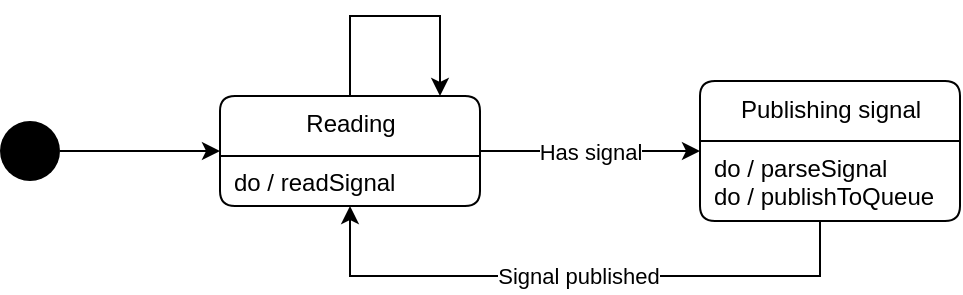 <mxfile>
    <diagram id="10MSERfb5Jq957nE54AS" name="Page-1">
        <mxGraphModel dx="634" dy="287" grid="1" gridSize="10" guides="1" tooltips="1" connect="1" arrows="1" fold="1" page="1" pageScale="1" pageWidth="850" pageHeight="1100" background="#FFFFFF" math="0" shadow="0">
            <root>
                <mxCell id="0"/>
                <mxCell id="1" parent="0"/>
                <mxCell id="21" value="Has signal" style="edgeStyle=orthogonalEdgeStyle;rounded=0;orthogonalLoop=1;jettySize=auto;html=1;entryX=0;entryY=0.5;entryDx=0;entryDy=0;startSize=30;" parent="1" source="3" target="18" edge="1">
                    <mxGeometry relative="1" as="geometry"/>
                </mxCell>
                <mxCell id="3" value="Reading" style="swimlane;fontStyle=0;align=center;verticalAlign=top;childLayout=stackLayout;horizontal=1;startSize=30;horizontalStack=0;resizeParent=1;resizeParentMax=0;resizeLast=0;collapsible=0;marginBottom=0;html=1;rounded=1;absoluteArcSize=1;arcSize=15;glass=0;backgroundOutline=0;" parent="1" vertex="1">
                    <mxGeometry x="170" y="200" width="130" height="55" as="geometry"/>
                </mxCell>
                <mxCell id="9" value="do / readSignal" style="fillColor=none;strokeColor=none;align=left;verticalAlign=middle;spacingLeft=5;" parent="3" vertex="1">
                    <mxGeometry y="30" width="130" height="25" as="geometry"/>
                </mxCell>
                <mxCell id="17" style="edgeStyle=orthogonalEdgeStyle;rounded=0;orthogonalLoop=1;jettySize=auto;html=1;startSize=30;" parent="3" source="3" edge="1">
                    <mxGeometry relative="1" as="geometry">
                        <mxPoint x="110" as="targetPoint"/>
                        <Array as="points">
                            <mxPoint x="65" y="-40"/>
                            <mxPoint x="110" y="-40"/>
                        </Array>
                    </mxGeometry>
                </mxCell>
                <mxCell id="14" value="" style="edgeStyle=orthogonalEdgeStyle;rounded=0;orthogonalLoop=1;jettySize=auto;html=1;entryX=0;entryY=0.5;entryDx=0;entryDy=0;" parent="1" source="13" target="3" edge="1">
                    <mxGeometry relative="1" as="geometry">
                        <mxPoint x="160" y="227.524" as="targetPoint"/>
                    </mxGeometry>
                </mxCell>
                <mxCell id="13" value="" style="ellipse;fillColor=#000000;strokeColor=none;" parent="1" vertex="1">
                    <mxGeometry x="60" y="212.5" width="30" height="30" as="geometry"/>
                </mxCell>
                <mxCell id="18" value="Publishing signal" style="swimlane;fontStyle=0;align=center;verticalAlign=top;childLayout=stackLayout;horizontal=1;startSize=30;horizontalStack=0;resizeParent=1;resizeParentMax=0;resizeLast=0;collapsible=0;marginBottom=0;html=1;rounded=1;absoluteArcSize=1;arcSize=15;glass=0;backgroundOutline=0;" parent="1" vertex="1">
                    <mxGeometry x="410" y="192.5" width="130" height="70" as="geometry"/>
                </mxCell>
                <mxCell id="19" value="do / parseSignal&#10;do / publishToQueue" style="fillColor=none;strokeColor=none;align=left;verticalAlign=middle;spacingLeft=5;" parent="18" vertex="1">
                    <mxGeometry y="30" width="130" height="40" as="geometry"/>
                </mxCell>
                <mxCell id="22" value="Signal published" style="edgeStyle=orthogonalEdgeStyle;rounded=0;orthogonalLoop=1;jettySize=auto;html=1;entryX=0.5;entryY=1;entryDx=0;entryDy=0;startSize=30;" parent="1" source="19" target="9" edge="1">
                    <mxGeometry relative="1" as="geometry">
                        <Array as="points">
                            <mxPoint x="470" y="290"/>
                            <mxPoint x="235" y="290"/>
                        </Array>
                    </mxGeometry>
                </mxCell>
            </root>
        </mxGraphModel>
    </diagram>
</mxfile>
